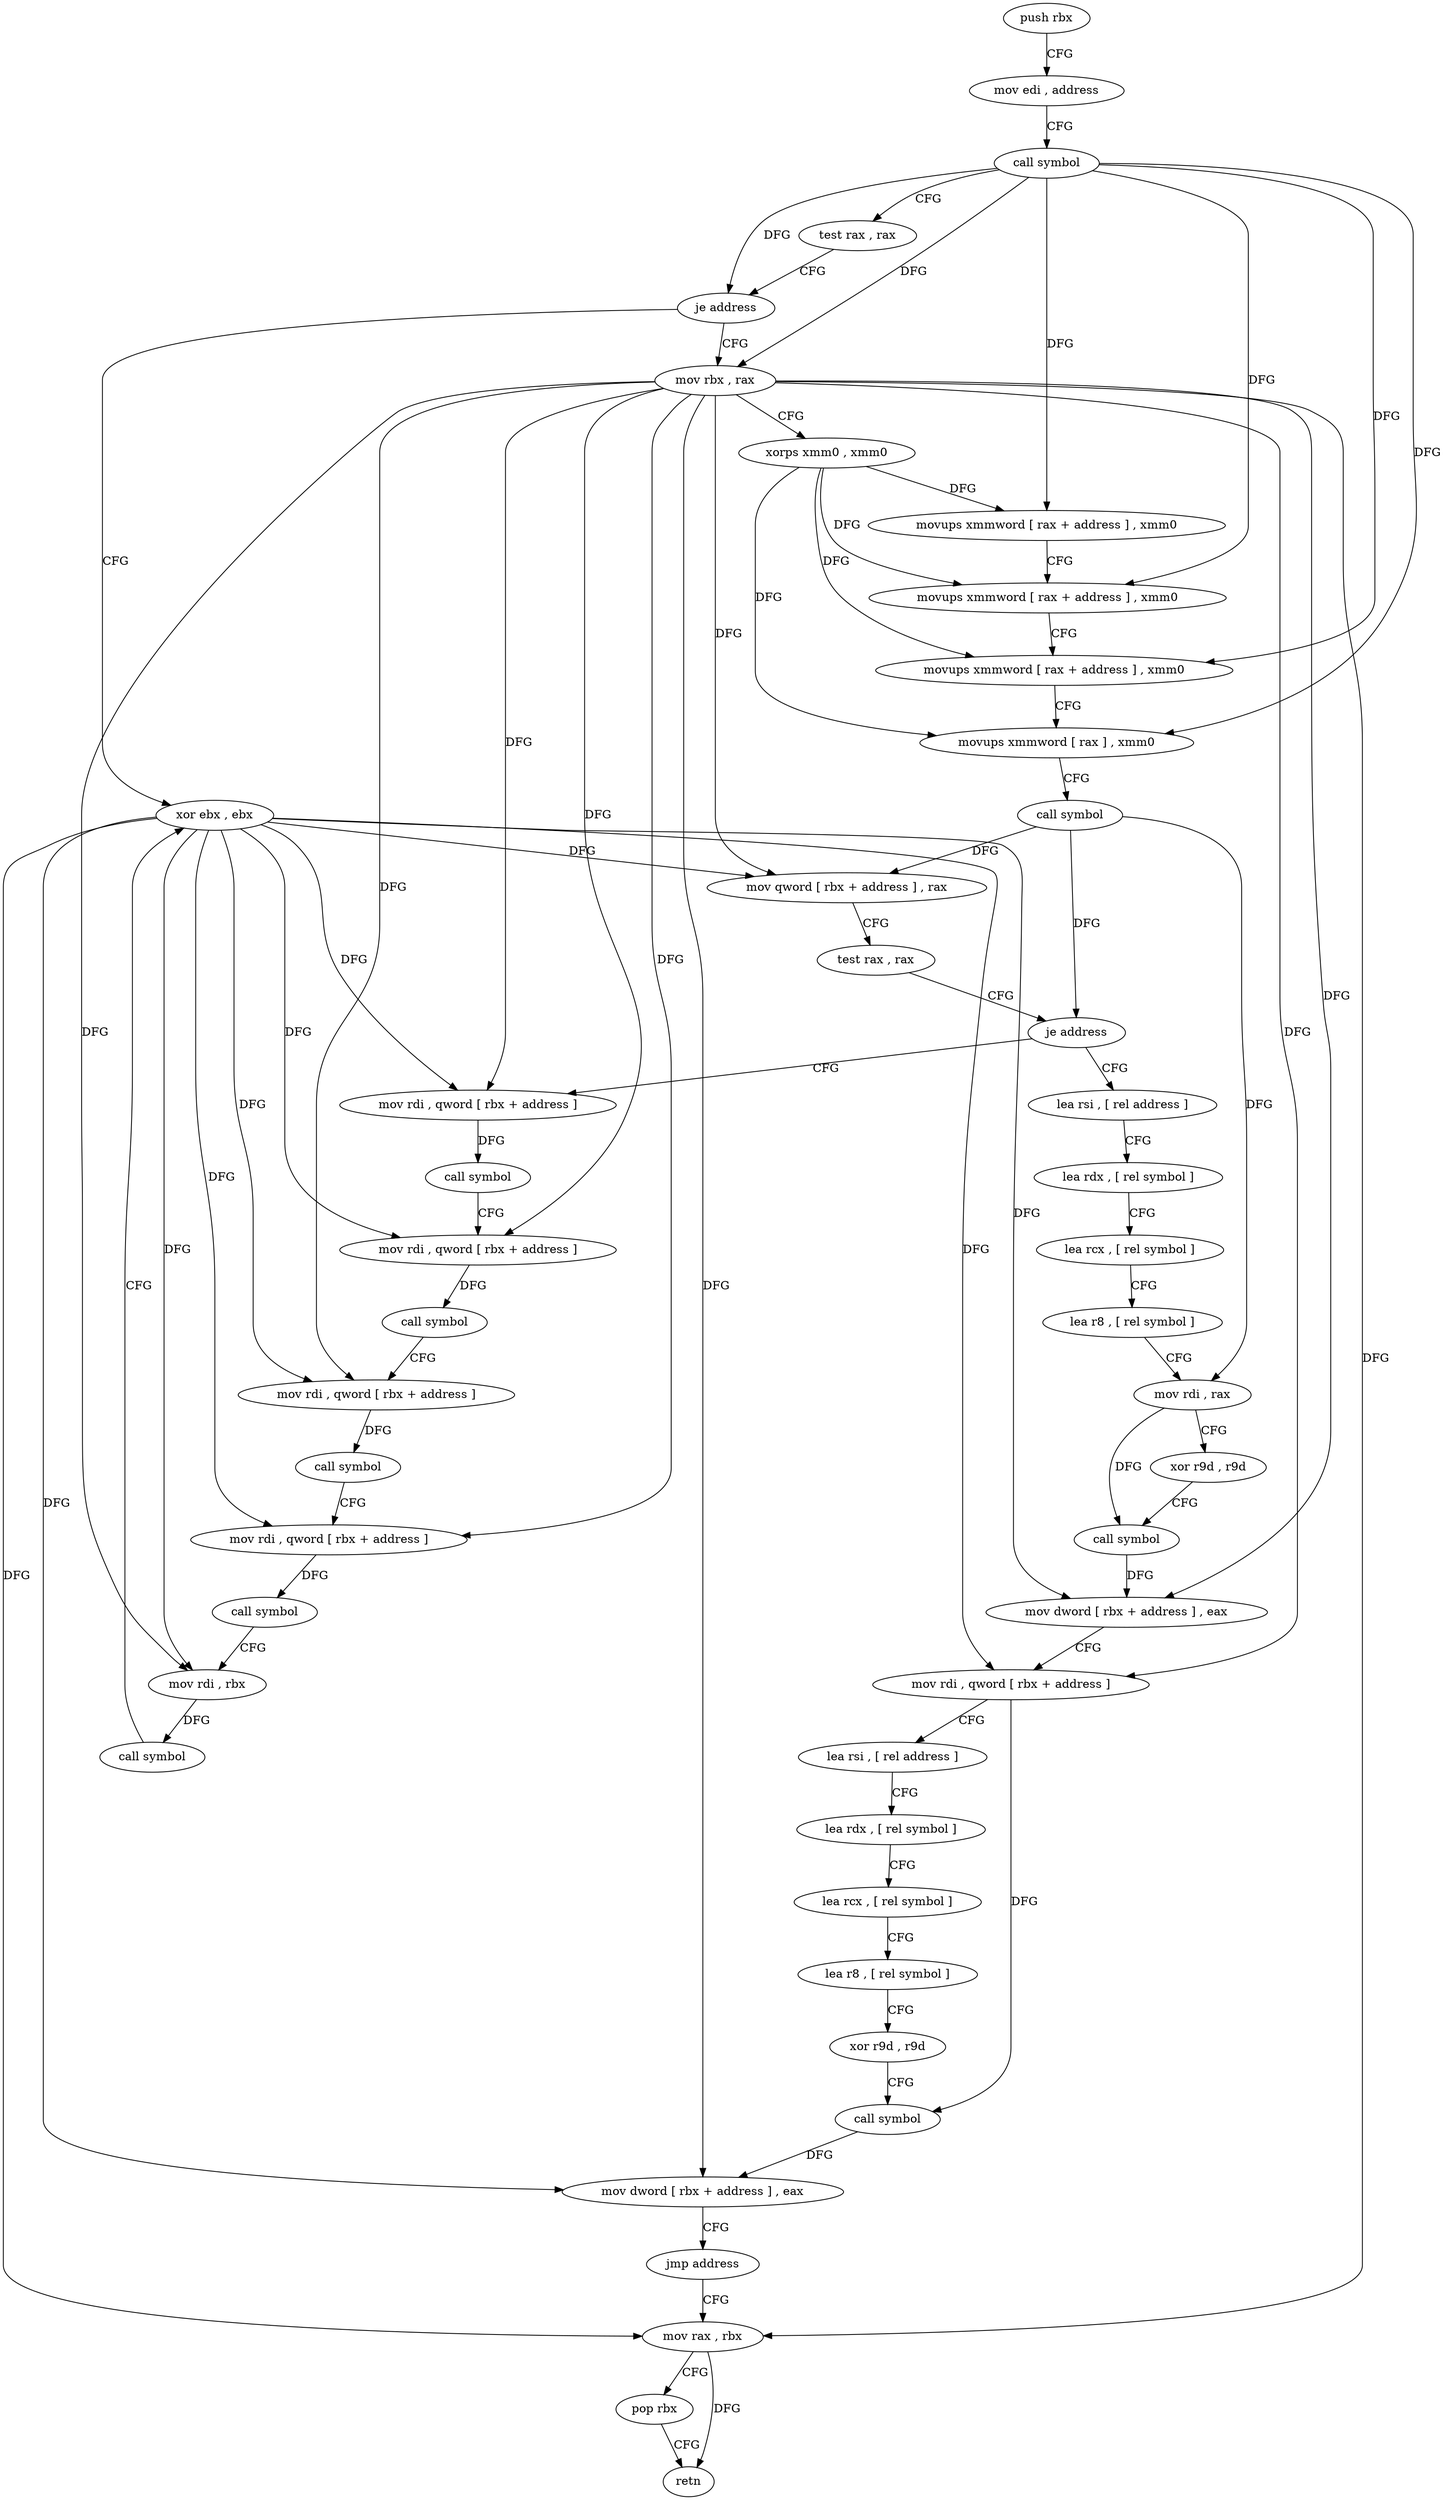 digraph "func" {
"77760" [label = "push rbx" ]
"77761" [label = "mov edi , address" ]
"77766" [label = "call symbol" ]
"77771" [label = "test rax , rax" ]
"77774" [label = "je address" ]
"77946" [label = "xor ebx , ebx" ]
"77780" [label = "mov rbx , rax" ]
"77948" [label = "mov rax , rbx" ]
"77783" [label = "xorps xmm0 , xmm0" ]
"77786" [label = "movups xmmword [ rax + address ] , xmm0" ]
"77790" [label = "movups xmmword [ rax + address ] , xmm0" ]
"77794" [label = "movups xmmword [ rax + address ] , xmm0" ]
"77798" [label = "movups xmmword [ rax ] , xmm0" ]
"77801" [label = "call symbol" ]
"77806" [label = "mov qword [ rbx + address ] , rax" ]
"77810" [label = "test rax , rax" ]
"77813" [label = "je address" ]
"77902" [label = "mov rdi , qword [ rbx + address ]" ]
"77815" [label = "lea rsi , [ rel address ]" ]
"77906" [label = "call symbol" ]
"77911" [label = "mov rdi , qword [ rbx + address ]" ]
"77915" [label = "call symbol" ]
"77920" [label = "mov rdi , qword [ rbx + address ]" ]
"77924" [label = "call symbol" ]
"77929" [label = "mov rdi , qword [ rbx + address ]" ]
"77933" [label = "call symbol" ]
"77938" [label = "mov rdi , rbx" ]
"77941" [label = "call symbol" ]
"77822" [label = "lea rdx , [ rel symbol ]" ]
"77829" [label = "lea rcx , [ rel symbol ]" ]
"77836" [label = "lea r8 , [ rel symbol ]" ]
"77843" [label = "mov rdi , rax" ]
"77846" [label = "xor r9d , r9d" ]
"77849" [label = "call symbol" ]
"77854" [label = "mov dword [ rbx + address ] , eax" ]
"77857" [label = "mov rdi , qword [ rbx + address ]" ]
"77861" [label = "lea rsi , [ rel address ]" ]
"77868" [label = "lea rdx , [ rel symbol ]" ]
"77875" [label = "lea rcx , [ rel symbol ]" ]
"77882" [label = "lea r8 , [ rel symbol ]" ]
"77889" [label = "xor r9d , r9d" ]
"77892" [label = "call symbol" ]
"77897" [label = "mov dword [ rbx + address ] , eax" ]
"77900" [label = "jmp address" ]
"77951" [label = "pop rbx" ]
"77952" [label = "retn" ]
"77760" -> "77761" [ label = "CFG" ]
"77761" -> "77766" [ label = "CFG" ]
"77766" -> "77771" [ label = "CFG" ]
"77766" -> "77774" [ label = "DFG" ]
"77766" -> "77780" [ label = "DFG" ]
"77766" -> "77786" [ label = "DFG" ]
"77766" -> "77790" [ label = "DFG" ]
"77766" -> "77794" [ label = "DFG" ]
"77766" -> "77798" [ label = "DFG" ]
"77771" -> "77774" [ label = "CFG" ]
"77774" -> "77946" [ label = "CFG" ]
"77774" -> "77780" [ label = "CFG" ]
"77946" -> "77948" [ label = "DFG" ]
"77946" -> "77806" [ label = "DFG" ]
"77946" -> "77902" [ label = "DFG" ]
"77946" -> "77911" [ label = "DFG" ]
"77946" -> "77920" [ label = "DFG" ]
"77946" -> "77929" [ label = "DFG" ]
"77946" -> "77938" [ label = "DFG" ]
"77946" -> "77854" [ label = "DFG" ]
"77946" -> "77857" [ label = "DFG" ]
"77946" -> "77897" [ label = "DFG" ]
"77780" -> "77783" [ label = "CFG" ]
"77780" -> "77806" [ label = "DFG" ]
"77780" -> "77948" [ label = "DFG" ]
"77780" -> "77902" [ label = "DFG" ]
"77780" -> "77911" [ label = "DFG" ]
"77780" -> "77920" [ label = "DFG" ]
"77780" -> "77929" [ label = "DFG" ]
"77780" -> "77938" [ label = "DFG" ]
"77780" -> "77854" [ label = "DFG" ]
"77780" -> "77857" [ label = "DFG" ]
"77780" -> "77897" [ label = "DFG" ]
"77948" -> "77951" [ label = "CFG" ]
"77948" -> "77952" [ label = "DFG" ]
"77783" -> "77786" [ label = "DFG" ]
"77783" -> "77790" [ label = "DFG" ]
"77783" -> "77794" [ label = "DFG" ]
"77783" -> "77798" [ label = "DFG" ]
"77786" -> "77790" [ label = "CFG" ]
"77790" -> "77794" [ label = "CFG" ]
"77794" -> "77798" [ label = "CFG" ]
"77798" -> "77801" [ label = "CFG" ]
"77801" -> "77806" [ label = "DFG" ]
"77801" -> "77813" [ label = "DFG" ]
"77801" -> "77843" [ label = "DFG" ]
"77806" -> "77810" [ label = "CFG" ]
"77810" -> "77813" [ label = "CFG" ]
"77813" -> "77902" [ label = "CFG" ]
"77813" -> "77815" [ label = "CFG" ]
"77902" -> "77906" [ label = "DFG" ]
"77815" -> "77822" [ label = "CFG" ]
"77906" -> "77911" [ label = "CFG" ]
"77911" -> "77915" [ label = "DFG" ]
"77915" -> "77920" [ label = "CFG" ]
"77920" -> "77924" [ label = "DFG" ]
"77924" -> "77929" [ label = "CFG" ]
"77929" -> "77933" [ label = "DFG" ]
"77933" -> "77938" [ label = "CFG" ]
"77938" -> "77941" [ label = "DFG" ]
"77941" -> "77946" [ label = "CFG" ]
"77822" -> "77829" [ label = "CFG" ]
"77829" -> "77836" [ label = "CFG" ]
"77836" -> "77843" [ label = "CFG" ]
"77843" -> "77846" [ label = "CFG" ]
"77843" -> "77849" [ label = "DFG" ]
"77846" -> "77849" [ label = "CFG" ]
"77849" -> "77854" [ label = "DFG" ]
"77854" -> "77857" [ label = "CFG" ]
"77857" -> "77861" [ label = "CFG" ]
"77857" -> "77892" [ label = "DFG" ]
"77861" -> "77868" [ label = "CFG" ]
"77868" -> "77875" [ label = "CFG" ]
"77875" -> "77882" [ label = "CFG" ]
"77882" -> "77889" [ label = "CFG" ]
"77889" -> "77892" [ label = "CFG" ]
"77892" -> "77897" [ label = "DFG" ]
"77897" -> "77900" [ label = "CFG" ]
"77900" -> "77948" [ label = "CFG" ]
"77951" -> "77952" [ label = "CFG" ]
}
